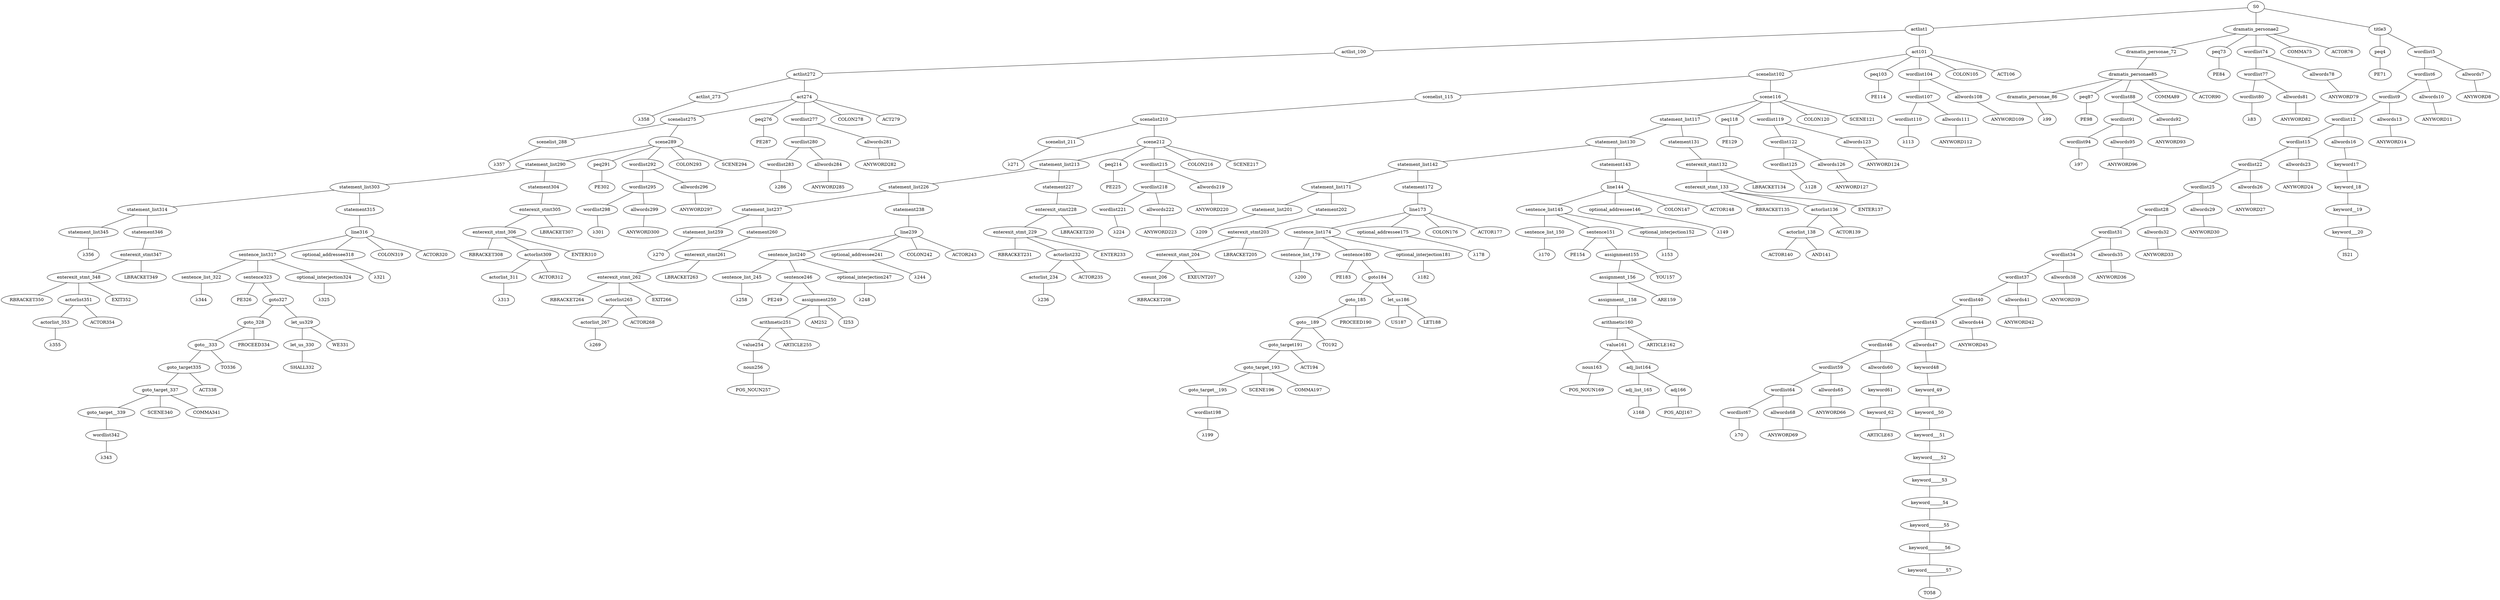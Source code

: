strict graph {
	S0 -- actlist1
	S0 -- dramatis_personae2
	S0 -- title3

	title3 -- peq4
	title3 -- wordlist5

	wordlist5 -- wordlist6
	wordlist5 -- allwords7

	allwords7 -- ANYWORD8


	wordlist6 -- wordlist9
	wordlist6 -- allwords10

	allwords10 -- ANYWORD11


	wordlist9 -- wordlist12
	wordlist9 -- allwords13

	allwords13 -- ANYWORD14


	wordlist12 -- wordlist15
	wordlist12 -- allwords16

	allwords16 -- keyword17

	keyword17 -- keyword_18

	keyword_18 -- keyword__19

	keyword__19 -- keyword___20

	keyword___20 -- IS21


	wordlist15 -- wordlist22
	wordlist15 -- allwords23

	allwords23 -- ANYWORD24


	wordlist22 -- wordlist25
	wordlist22 -- allwords26

	allwords26 -- ANYWORD27


	wordlist25 -- wordlist28
	wordlist25 -- allwords29

	allwords29 -- ANYWORD30


	wordlist28 -- wordlist31
	wordlist28 -- allwords32

	allwords32 -- ANYWORD33


	wordlist31 -- wordlist34
	wordlist31 -- allwords35

	allwords35 -- ANYWORD36


	wordlist34 -- wordlist37
	wordlist34 -- allwords38

	allwords38 -- ANYWORD39


	wordlist37 -- wordlist40
	wordlist37 -- allwords41

	allwords41 -- ANYWORD42


	wordlist40 -- wordlist43
	wordlist40 -- allwords44

	allwords44 -- ANYWORD45


	wordlist43 -- wordlist46
	wordlist43 -- allwords47

	allwords47 -- keyword48

	keyword48 -- keyword_49

	keyword_49 -- keyword__50

	keyword__50 -- keyword___51

	keyword___51 -- keyword____52

	keyword____52 -- keyword_____53

	keyword_____53 -- keyword______54

	keyword______54 -- keyword_______55

	keyword_______55 -- keyword________56

	keyword________56 -- keyword_________57

	keyword_________57 -- TO58


	wordlist46 -- wordlist59
	wordlist46 -- allwords60

	allwords60 -- keyword61

	keyword61 -- keyword_62

	keyword_62 -- ARTICLE63


	wordlist59 -- wordlist64
	wordlist59 -- allwords65

	allwords65 -- ANYWORD66


	wordlist64 -- wordlist67
	wordlist64 -- allwords68

	allwords68 -- ANYWORD69


	wordlist67 -- λ70

	peq4 -- PE71


	dramatis_personae2 -- dramatis_personae_72
	dramatis_personae2 -- peq73
	dramatis_personae2 -- wordlist74
	dramatis_personae2 -- COMMA75
	dramatis_personae2 -- ACTOR76



	wordlist74 -- wordlist77
	wordlist74 -- allwords78

	allwords78 -- ANYWORD79


	wordlist77 -- wordlist80
	wordlist77 -- allwords81

	allwords81 -- ANYWORD82


	wordlist80 -- λ83

	peq73 -- PE84


	dramatis_personae_72 -- dramatis_personae85

	dramatis_personae85 -- dramatis_personae_86
	dramatis_personae85 -- peq87
	dramatis_personae85 -- wordlist88
	dramatis_personae85 -- COMMA89
	dramatis_personae85 -- ACTOR90



	wordlist88 -- wordlist91
	wordlist88 -- allwords92

	allwords92 -- ANYWORD93


	wordlist91 -- wordlist94
	wordlist91 -- allwords95

	allwords95 -- ANYWORD96


	wordlist94 -- λ97

	peq87 -- PE98


	dramatis_personae_86 -- λ99

	actlist1 -- actlist_100
	actlist1 -- act101

	act101 -- scenelist102
	act101 -- peq103
	act101 -- wordlist104
	act101 -- COLON105
	act101 -- ACT106



	wordlist104 -- wordlist107
	wordlist104 -- allwords108

	allwords108 -- ANYWORD109


	wordlist107 -- wordlist110
	wordlist107 -- allwords111

	allwords111 -- ANYWORD112


	wordlist110 -- λ113

	peq103 -- PE114


	scenelist102 -- scenelist_115
	scenelist102 -- scene116

	scene116 -- statement_list117
	scene116 -- peq118
	scene116 -- wordlist119
	scene116 -- COLON120
	scene116 -- SCENE121



	wordlist119 -- wordlist122
	wordlist119 -- allwords123

	allwords123 -- ANYWORD124


	wordlist122 -- wordlist125
	wordlist122 -- allwords126

	allwords126 -- ANYWORD127


	wordlist125 -- λ128

	peq118 -- PE129


	statement_list117 -- statement_list130
	statement_list117 -- statement131

	statement131 -- enterexit_stmt132

	enterexit_stmt132 -- enterexit_stmt_133
	enterexit_stmt132 -- LBRACKET134


	enterexit_stmt_133 -- RBRACKET135
	enterexit_stmt_133 -- actorlist136
	enterexit_stmt_133 -- ENTER137


	actorlist136 -- actorlist_138
	actorlist136 -- ACTOR139


	actorlist_138 -- ACTOR140
	actorlist_138 -- AND141




	statement_list130 -- statement_list142
	statement_list130 -- statement143

	statement143 -- line144

	line144 -- sentence_list145
	line144 -- optional_addressee146
	line144 -- COLON147
	line144 -- ACTOR148



	optional_addressee146 -- λ149

	sentence_list145 -- sentence_list_150
	sentence_list145 -- sentence151
	sentence_list145 -- optional_interjection152

	optional_interjection152 -- λ153

	sentence151 -- PE154
	sentence151 -- assignment155

	assignment155 -- assignment_156
	assignment155 -- YOU157


	assignment_156 -- assignment__158
	assignment_156 -- ARE159


	assignment__158 -- arithmetic160

	arithmetic160 -- value161
	arithmetic160 -- ARTICLE162


	value161 -- noun163
	value161 -- adj_list164

	adj_list164 -- adj_list_165
	adj_list164 -- adj166

	adj166 -- POS_ADJ167


	adj_list_165 -- λ168

	noun163 -- POS_NOUN169



	sentence_list_150 -- λ170

	statement_list142 -- statement_list171
	statement_list142 -- statement172

	statement172 -- line173

	line173 -- sentence_list174
	line173 -- optional_addressee175
	line173 -- COLON176
	line173 -- ACTOR177



	optional_addressee175 -- λ178

	sentence_list174 -- sentence_list_179
	sentence_list174 -- sentence180
	sentence_list174 -- optional_interjection181

	optional_interjection181 -- λ182

	sentence180 -- PE183
	sentence180 -- goto184

	goto184 -- goto_185
	goto184 -- let_us186

	let_us186 -- US187
	let_us186 -- LET188



	goto_185 -- goto__189
	goto_185 -- PROCEED190


	goto__189 -- goto_target191
	goto__189 -- TO192


	goto_target191 -- goto_target_193
	goto_target191 -- ACT194


	goto_target_193 -- goto_target__195
	goto_target_193 -- SCENE196
	goto_target_193 -- COMMA197



	goto_target__195 -- wordlist198

	wordlist198 -- λ199


	sentence_list_179 -- λ200

	statement_list171 -- statement_list201
	statement_list171 -- statement202

	statement202 -- enterexit_stmt203

	enterexit_stmt203 -- enterexit_stmt_204
	enterexit_stmt203 -- LBRACKET205


	enterexit_stmt_204 -- exeunt_206
	enterexit_stmt_204 -- EXEUNT207


	exeunt_206 -- RBRACKET208


	statement_list201 -- λ209

	scenelist_115 -- scenelist210

	scenelist210 -- scenelist_211
	scenelist210 -- scene212

	scene212 -- statement_list213
	scene212 -- peq214
	scene212 -- wordlist215
	scene212 -- COLON216
	scene212 -- SCENE217



	wordlist215 -- wordlist218
	wordlist215 -- allwords219

	allwords219 -- ANYWORD220


	wordlist218 -- wordlist221
	wordlist218 -- allwords222

	allwords222 -- ANYWORD223


	wordlist221 -- λ224

	peq214 -- PE225


	statement_list213 -- statement_list226
	statement_list213 -- statement227

	statement227 -- enterexit_stmt228

	enterexit_stmt228 -- enterexit_stmt_229
	enterexit_stmt228 -- LBRACKET230


	enterexit_stmt_229 -- RBRACKET231
	enterexit_stmt_229 -- actorlist232
	enterexit_stmt_229 -- ENTER233


	actorlist232 -- actorlist_234
	actorlist232 -- ACTOR235


	actorlist_234 -- λ236


	statement_list226 -- statement_list237
	statement_list226 -- statement238

	statement238 -- line239

	line239 -- sentence_list240
	line239 -- optional_addressee241
	line239 -- COLON242
	line239 -- ACTOR243



	optional_addressee241 -- λ244

	sentence_list240 -- sentence_list_245
	sentence_list240 -- sentence246
	sentence_list240 -- optional_interjection247

	optional_interjection247 -- λ248

	sentence246 -- PE249
	sentence246 -- assignment250

	assignment250 -- arithmetic251
	assignment250 -- AM252
	assignment250 -- I253



	arithmetic251 -- value254
	arithmetic251 -- ARTICLE255


	value254 -- noun256

	noun256 -- POS_NOUN257



	sentence_list_245 -- λ258

	statement_list237 -- statement_list259
	statement_list237 -- statement260

	statement260 -- enterexit_stmt261

	enterexit_stmt261 -- enterexit_stmt_262
	enterexit_stmt261 -- LBRACKET263


	enterexit_stmt_262 -- RBRACKET264
	enterexit_stmt_262 -- actorlist265
	enterexit_stmt_262 -- EXIT266


	actorlist265 -- actorlist_267
	actorlist265 -- ACTOR268


	actorlist_267 -- λ269


	statement_list259 -- λ270

	scenelist_211 -- λ271

	actlist_100 -- actlist272

	actlist272 -- actlist_273
	actlist272 -- act274

	act274 -- scenelist275
	act274 -- peq276
	act274 -- wordlist277
	act274 -- COLON278
	act274 -- ACT279



	wordlist277 -- wordlist280
	wordlist277 -- allwords281

	allwords281 -- ANYWORD282


	wordlist280 -- wordlist283
	wordlist280 -- allwords284

	allwords284 -- ANYWORD285


	wordlist283 -- λ286

	peq276 -- PE287


	scenelist275 -- scenelist_288
	scenelist275 -- scene289

	scene289 -- statement_list290
	scene289 -- peq291
	scene289 -- wordlist292
	scene289 -- COLON293
	scene289 -- SCENE294



	wordlist292 -- wordlist295
	wordlist292 -- allwords296

	allwords296 -- ANYWORD297


	wordlist295 -- wordlist298
	wordlist295 -- allwords299

	allwords299 -- ANYWORD300


	wordlist298 -- λ301

	peq291 -- PE302


	statement_list290 -- statement_list303
	statement_list290 -- statement304

	statement304 -- enterexit_stmt305

	enterexit_stmt305 -- enterexit_stmt_306
	enterexit_stmt305 -- LBRACKET307


	enterexit_stmt_306 -- RBRACKET308
	enterexit_stmt_306 -- actorlist309
	enterexit_stmt_306 -- ENTER310


	actorlist309 -- actorlist_311
	actorlist309 -- ACTOR312


	actorlist_311 -- λ313


	statement_list303 -- statement_list314
	statement_list303 -- statement315

	statement315 -- line316

	line316 -- sentence_list317
	line316 -- optional_addressee318
	line316 -- COLON319
	line316 -- ACTOR320



	optional_addressee318 -- λ321

	sentence_list317 -- sentence_list_322
	sentence_list317 -- sentence323
	sentence_list317 -- optional_interjection324

	optional_interjection324 -- λ325

	sentence323 -- PE326
	sentence323 -- goto327

	goto327 -- goto_328
	goto327 -- let_us329

	let_us329 -- let_us_330
	let_us329 -- WE331


	let_us_330 -- SHALL332


	goto_328 -- goto__333
	goto_328 -- PROCEED334


	goto__333 -- goto_target335
	goto__333 -- TO336


	goto_target335 -- goto_target_337
	goto_target335 -- ACT338


	goto_target_337 -- goto_target__339
	goto_target_337 -- SCENE340
	goto_target_337 -- COMMA341



	goto_target__339 -- wordlist342

	wordlist342 -- λ343


	sentence_list_322 -- λ344

	statement_list314 -- statement_list345
	statement_list314 -- statement346

	statement346 -- enterexit_stmt347

	enterexit_stmt347 -- enterexit_stmt_348
	enterexit_stmt347 -- LBRACKET349


	enterexit_stmt_348 -- RBRACKET350
	enterexit_stmt_348 -- actorlist351
	enterexit_stmt_348 -- EXIT352


	actorlist351 -- actorlist_353
	actorlist351 -- ACTOR354


	actorlist_353 -- λ355


	statement_list345 -- λ356

	scenelist_288 -- λ357

	actlist_273 -- λ358


}